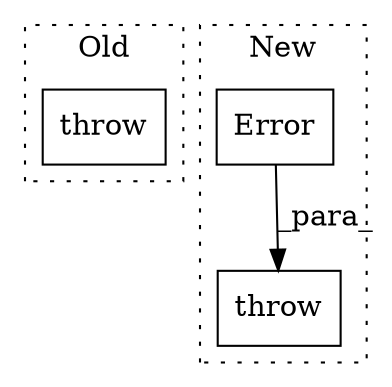digraph G {
subgraph cluster0 {
1 [label="throw" a="53" s="7155" l="6" shape="box"];
label = "Old";
style="dotted";
}
subgraph cluster1 {
2 [label="Error" a="32" s="7865,7922" l="6,1" shape="box"];
3 [label="throw" a="53" s="7848" l="6" shape="box"];
label = "New";
style="dotted";
}
2 -> 3 [label="_para_"];
}